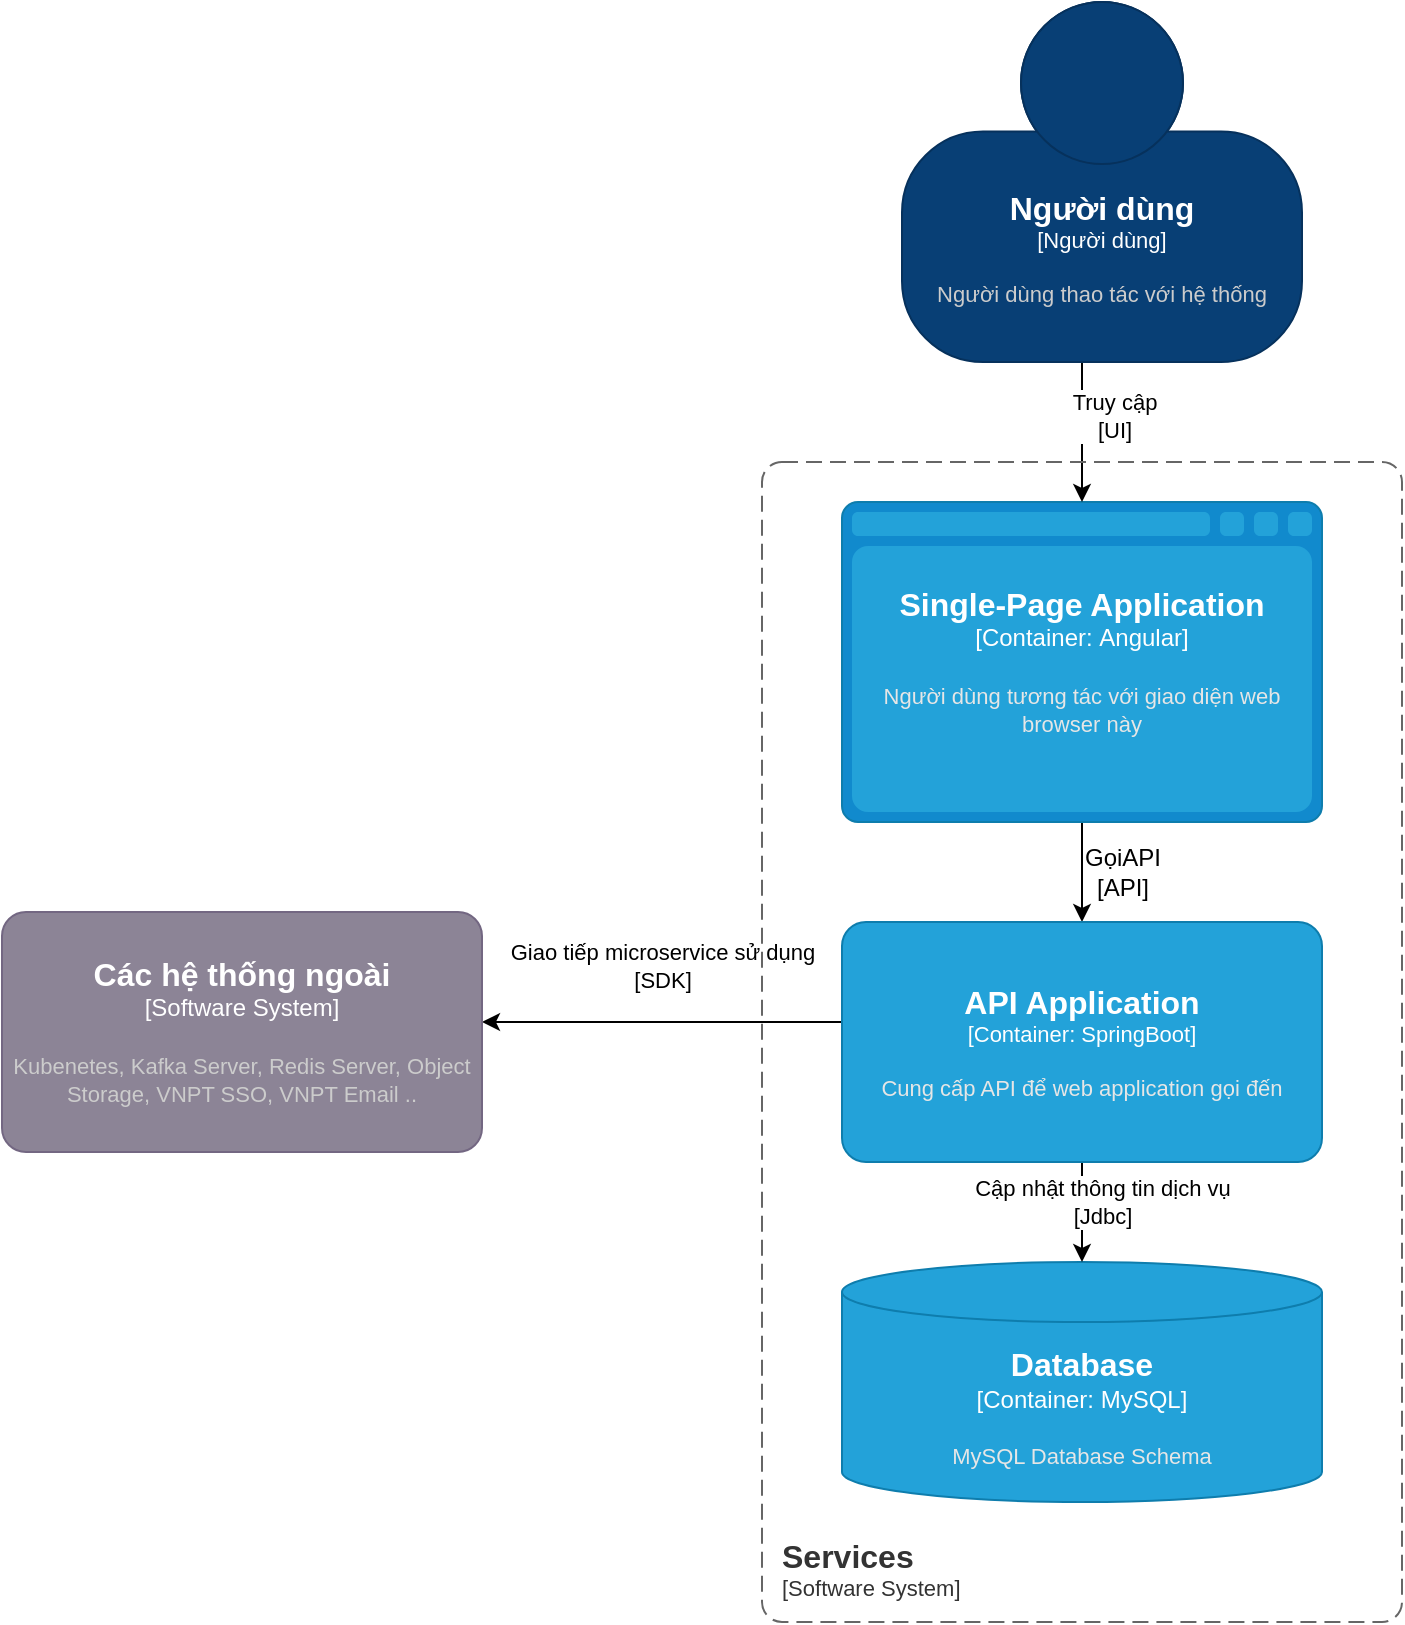 <mxfile version="20.8.20" type="github">
  <diagram name="Page-1" id="8rtM6m07vtsyfEBvqDKu">
    <mxGraphModel dx="2284" dy="796" grid="1" gridSize="10" guides="1" tooltips="1" connect="1" arrows="1" fold="1" page="1" pageScale="1" pageWidth="850" pageHeight="1100" math="0" shadow="0">
      <root>
        <mxCell id="0" />
        <mxCell id="1" parent="0" />
        <object placeholders="1" c4Type="Database" c4Container="Container" c4Technology="MySQL" c4Description="MySQL Database Schema" label="&lt;font style=&quot;font-size: 16px&quot;&gt;&lt;b&gt;%c4Type%&lt;/b&gt;&lt;/font&gt;&lt;div&gt;[%c4Container%:&amp;nbsp;%c4Technology%]&lt;/div&gt;&lt;br&gt;&lt;div&gt;&lt;font style=&quot;font-size: 11px&quot;&gt;&lt;font color=&quot;#E6E6E6&quot;&gt;%c4Description%&lt;/font&gt;&lt;/div&gt;" id="fI5Uz8TSLdIrgGUn4hyG-3">
          <mxCell style="shape=cylinder3;size=15;whiteSpace=wrap;html=1;boundedLbl=1;rounded=0;labelBackgroundColor=none;fillColor=#23A2D9;fontSize=12;fontColor=#ffffff;align=center;strokeColor=#0E7DAD;metaEdit=1;points=[[0.5,0,0],[1,0.25,0],[1,0.5,0],[1,0.75,0],[0.5,1,0],[0,0.75,0],[0,0.5,0],[0,0.25,0]];resizable=0;" parent="1" vertex="1">
            <mxGeometry x="110" y="970" width="240" height="120" as="geometry" />
          </mxCell>
        </object>
        <mxCell id="fI5Uz8TSLdIrgGUn4hyG-4" value="" style="edgeStyle=orthogonalEdgeStyle;rounded=0;orthogonalLoop=1;jettySize=auto;html=1;" parent="1" source="fI5Uz8TSLdIrgGUn4hyG-5" target="fI5Uz8TSLdIrgGUn4hyG-19" edge="1">
          <mxGeometry relative="1" as="geometry" />
        </mxCell>
        <object placeholders="1" c4Type="Single-Page Application" c4Container="Container" c4Technology="Angular" c4Description="Người dùng tương tác với giao diện web browser này" label="&lt;font style=&quot;font-size: 16px&quot;&gt;&lt;b&gt;%c4Type%&lt;/b&gt;&lt;/font&gt;&lt;div&gt;[%c4Container%:&amp;nbsp;%c4Technology%]&lt;/div&gt;&lt;br&gt;&lt;div&gt;&lt;font style=&quot;font-size: 11px&quot;&gt;&lt;font color=&quot;#E6E6E6&quot;&gt;%c4Description%&lt;/font&gt;&lt;/div&gt;" id="fI5Uz8TSLdIrgGUn4hyG-5">
          <mxCell style="shape=mxgraph.c4.webBrowserContainer2;whiteSpace=wrap;html=1;boundedLbl=1;rounded=0;labelBackgroundColor=none;strokeColor=#118ACD;fillColor=#23A2D9;strokeColor=#118ACD;strokeColor2=#0E7DAD;fontSize=12;fontColor=#ffffff;align=center;metaEdit=1;points=[[0.5,0,0],[1,0.25,0],[1,0.5,0],[1,0.75,0],[0.5,1,0],[0,0.75,0],[0,0.5,0],[0,0.25,0]];resizable=0;" parent="1" vertex="1">
            <mxGeometry x="110" y="590" width="240" height="160" as="geometry" />
          </mxCell>
        </object>
        <mxCell id="fI5Uz8TSLdIrgGUn4hyG-6" style="edgeStyle=orthogonalEdgeStyle;rounded=0;orthogonalLoop=1;jettySize=auto;html=1;" parent="1" source="fI5Uz8TSLdIrgGUn4hyG-19" edge="1" target="fI5Uz8TSLdIrgGUn4hyG-3">
          <mxGeometry relative="1" as="geometry">
            <Array as="points">
              <mxPoint x="220" y="970" />
              <mxPoint x="220" y="970" />
            </Array>
            <mxPoint x="470" y="1030" as="targetPoint" />
          </mxGeometry>
        </mxCell>
        <mxCell id="fI5Uz8TSLdIrgGUn4hyG-7" value="Cập nhật thông tin dịch vụ&lt;br&gt;[Jdbc]" style="edgeLabel;html=1;align=center;verticalAlign=middle;resizable=0;points=[];" parent="fI5Uz8TSLdIrgGUn4hyG-6" vertex="1" connectable="0">
          <mxGeometry x="0.566" relative="1" as="geometry">
            <mxPoint x="10" y="-19" as="offset" />
          </mxGeometry>
        </mxCell>
        <mxCell id="fI5Uz8TSLdIrgGUn4hyG-8" style="edgeStyle=orthogonalEdgeStyle;rounded=0;orthogonalLoop=1;jettySize=auto;html=1;" parent="1" source="fI5Uz8TSLdIrgGUn4hyG-19" target="fI5Uz8TSLdIrgGUn4hyG-50" edge="1">
          <mxGeometry relative="1" as="geometry">
            <Array as="points">
              <mxPoint x="50" y="850" />
              <mxPoint x="50" y="850" />
            </Array>
          </mxGeometry>
        </mxCell>
        <mxCell id="fI5Uz8TSLdIrgGUn4hyG-9" value="Giao tiếp microservice sử dụng&lt;br&gt;[SDK]" style="edgeLabel;html=1;align=center;verticalAlign=middle;resizable=0;points=[];" parent="fI5Uz8TSLdIrgGUn4hyG-8" vertex="1" connectable="0">
          <mxGeometry x="0.523" y="1" relative="1" as="geometry">
            <mxPoint x="47" y="-29" as="offset" />
          </mxGeometry>
        </mxCell>
        <object placeholders="1" c4Name="API Application" c4Type="Container" c4Technology="SpringBoot" c4Description="Cung cấp API để web application gọi đến " label="&lt;font style=&quot;font-size: 16px&quot;&gt;&lt;b&gt;%c4Name%&lt;/b&gt;&lt;/font&gt;&lt;div&gt;[%c4Type%: %c4Technology%]&lt;/div&gt;&lt;br&gt;&lt;div&gt;&lt;font style=&quot;font-size: 11px&quot;&gt;&lt;font color=&quot;#E6E6E6&quot;&gt;%c4Description%&lt;/font&gt;&lt;/div&gt;" id="fI5Uz8TSLdIrgGUn4hyG-19">
          <mxCell style="rounded=1;whiteSpace=wrap;html=1;fontSize=11;labelBackgroundColor=none;fillColor=#23A2D9;fontColor=#ffffff;align=center;arcSize=10;strokeColor=#0E7DAD;metaEdit=1;resizable=0;points=[[0.25,0,0],[0.5,0,0],[0.75,0,0],[1,0.25,0],[1,0.5,0],[1,0.75,0],[0.75,1,0],[0.5,1,0],[0.25,1,0],[0,0.75,0],[0,0.5,0],[0,0.25,0]];" parent="1" vertex="1">
            <mxGeometry x="110" y="800" width="240" height="120" as="geometry" />
          </mxCell>
        </object>
        <mxCell id="fI5Uz8TSLdIrgGUn4hyG-20" style="edgeStyle=orthogonalEdgeStyle;rounded=0;orthogonalLoop=1;jettySize=auto;html=1;" parent="1" source="fI5Uz8TSLdIrgGUn4hyG-36" edge="1">
          <mxGeometry relative="1" as="geometry">
            <Array as="points">
              <mxPoint x="229.95" y="480" />
            </Array>
            <mxPoint x="230" y="590" as="targetPoint" />
          </mxGeometry>
        </mxCell>
        <mxCell id="fI5Uz8TSLdIrgGUn4hyG-21" value="Truy cập&lt;br style=&quot;border-color: var(--border-color);&quot;&gt;[UI]" style="edgeLabel;html=1;align=center;verticalAlign=middle;resizable=0;points=[];" parent="fI5Uz8TSLdIrgGUn4hyG-20" vertex="1" connectable="0">
          <mxGeometry x="-0.287" y="-2" relative="1" as="geometry">
            <mxPoint x="18" y="2" as="offset" />
          </mxGeometry>
        </mxCell>
        <object placeholders="1" c4Name="Người dùng" c4Type="Người dùng" c4Description="Người dùng thao tác với hệ thống" label="&lt;font style=&quot;font-size: 16px&quot;&gt;&lt;b&gt;%c4Name%&lt;/b&gt;&lt;/font&gt;&lt;div&gt;[%c4Type%]&lt;/div&gt;&lt;br&gt;&lt;div&gt;&lt;font style=&quot;font-size: 11px&quot;&gt;&lt;font color=&quot;#cccccc&quot;&gt;%c4Description%&lt;/font&gt;&lt;/div&gt;" id="fI5Uz8TSLdIrgGUn4hyG-36">
          <mxCell style="html=1;fontSize=11;dashed=0;whiteSpace=wrap;fillColor=#083F75;strokeColor=#06315C;fontColor=#ffffff;shape=mxgraph.c4.person2;align=center;metaEdit=1;points=[[0.5,0,0],[1,0.5,0],[1,0.75,0],[0.75,1,0],[0.5,1,0],[0.25,1,0],[0,0.75,0],[0,0.5,0]];resizable=0;" parent="1" vertex="1">
            <mxGeometry x="140" y="340" width="200" height="180" as="geometry" />
          </mxCell>
        </object>
        <object placeholders="1" c4Name="Services" c4Type="SystemScopeBoundary" c4Application="Software System" label="&lt;font style=&quot;font-size: 16px&quot;&gt;&lt;b&gt;&lt;div style=&quot;text-align: left&quot;&gt;%c4Name%&lt;/div&gt;&lt;/b&gt;&lt;/font&gt;&lt;div style=&quot;text-align: left&quot;&gt;[%c4Application%]&lt;/div&gt;" id="fI5Uz8TSLdIrgGUn4hyG-37">
          <mxCell style="rounded=1;fontSize=11;whiteSpace=wrap;html=1;dashed=1;arcSize=20;fillColor=none;strokeColor=#666666;fontColor=#333333;labelBackgroundColor=none;align=left;verticalAlign=bottom;labelBorderColor=none;spacingTop=0;spacing=10;dashPattern=8 4;metaEdit=1;rotatable=0;perimeter=rectanglePerimeter;noLabel=0;labelPadding=0;allowArrows=0;connectable=0;expand=0;recursiveResize=0;editable=1;pointerEvents=0;absoluteArcSize=1;points=[[0.25,0,0],[0.5,0,0],[0.75,0,0],[1,0.25,0],[1,0.5,0],[1,0.75,0],[0.75,1,0],[0.5,1,0],[0.25,1,0],[0,0.75,0],[0,0.5,0],[0,0.25,0]];" parent="1" vertex="1">
            <mxGeometry x="70" y="570" width="320" height="580" as="geometry" />
          </mxCell>
        </object>
        <mxCell id="fI5Uz8TSLdIrgGUn4hyG-38" value="GọiAPI&lt;br&gt;[API]" style="text;html=1;align=center;verticalAlign=middle;resizable=0;points=[];autosize=1;strokeColor=none;fillColor=none;" parent="1" vertex="1">
          <mxGeometry x="220" y="755" width="60" height="40" as="geometry" />
        </mxCell>
        <object placeholders="1" c4Name="Các hệ thống ngoài" c4Type="Software System" c4Description="Kubenetes, Kafka Server, Redis Server, Object Storage, VNPT SSO, VNPT Email .." label="&lt;font style=&quot;font-size: 16px&quot;&gt;&lt;b&gt;%c4Name%&lt;/b&gt;&lt;/font&gt;&lt;div&gt;[%c4Type%]&lt;/div&gt;&lt;br&gt;&lt;div&gt;&lt;font style=&quot;font-size: 11px&quot;&gt;&lt;font color=&quot;#cccccc&quot;&gt;%c4Description%&lt;/font&gt;&lt;/div&gt;" id="fI5Uz8TSLdIrgGUn4hyG-50">
          <mxCell style="rounded=1;whiteSpace=wrap;html=1;labelBackgroundColor=none;fillColor=#8C8496;fontColor=#ffffff;align=center;arcSize=10;strokeColor=#736782;metaEdit=1;resizable=0;points=[[0.25,0,0],[0.5,0,0],[0.75,0,0],[1,0.25,0],[1,0.5,0],[1,0.75,0],[0.75,1,0],[0.5,1,0],[0.25,1,0],[0,0.75,0],[0,0.5,0],[0,0.25,0]];" parent="1" vertex="1">
            <mxGeometry x="-310" y="795" width="240" height="120" as="geometry" />
          </mxCell>
        </object>
      </root>
    </mxGraphModel>
  </diagram>
</mxfile>
